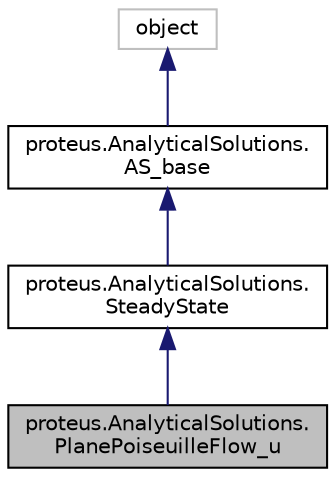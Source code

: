 digraph "proteus.AnalyticalSolutions.PlanePoiseuilleFlow_u"
{
 // LATEX_PDF_SIZE
  edge [fontname="Helvetica",fontsize="10",labelfontname="Helvetica",labelfontsize="10"];
  node [fontname="Helvetica",fontsize="10",shape=record];
  Node1 [label="proteus.AnalyticalSolutions.\lPlanePoiseuilleFlow_u",height=0.2,width=0.4,color="black", fillcolor="grey75", style="filled", fontcolor="black",tooltip=" "];
  Node2 -> Node1 [dir="back",color="midnightblue",fontsize="10",style="solid",fontname="Helvetica"];
  Node2 [label="proteus.AnalyticalSolutions.\lSteadyState",height=0.2,width=0.4,color="black", fillcolor="white", style="filled",URL="$dd/dc0/classproteus_1_1AnalyticalSolutions_1_1SteadyState.html",tooltip=" "];
  Node3 -> Node2 [dir="back",color="midnightblue",fontsize="10",style="solid",fontname="Helvetica"];
  Node3 [label="proteus.AnalyticalSolutions.\lAS_base",height=0.2,width=0.4,color="black", fillcolor="white", style="filled",URL="$dd/d81/classproteus_1_1AnalyticalSolutions_1_1AS__base.html",tooltip=" "];
  Node4 -> Node3 [dir="back",color="midnightblue",fontsize="10",style="solid",fontname="Helvetica"];
  Node4 [label="object",height=0.2,width=0.4,color="grey75", fillcolor="white", style="filled",tooltip=" "];
}
